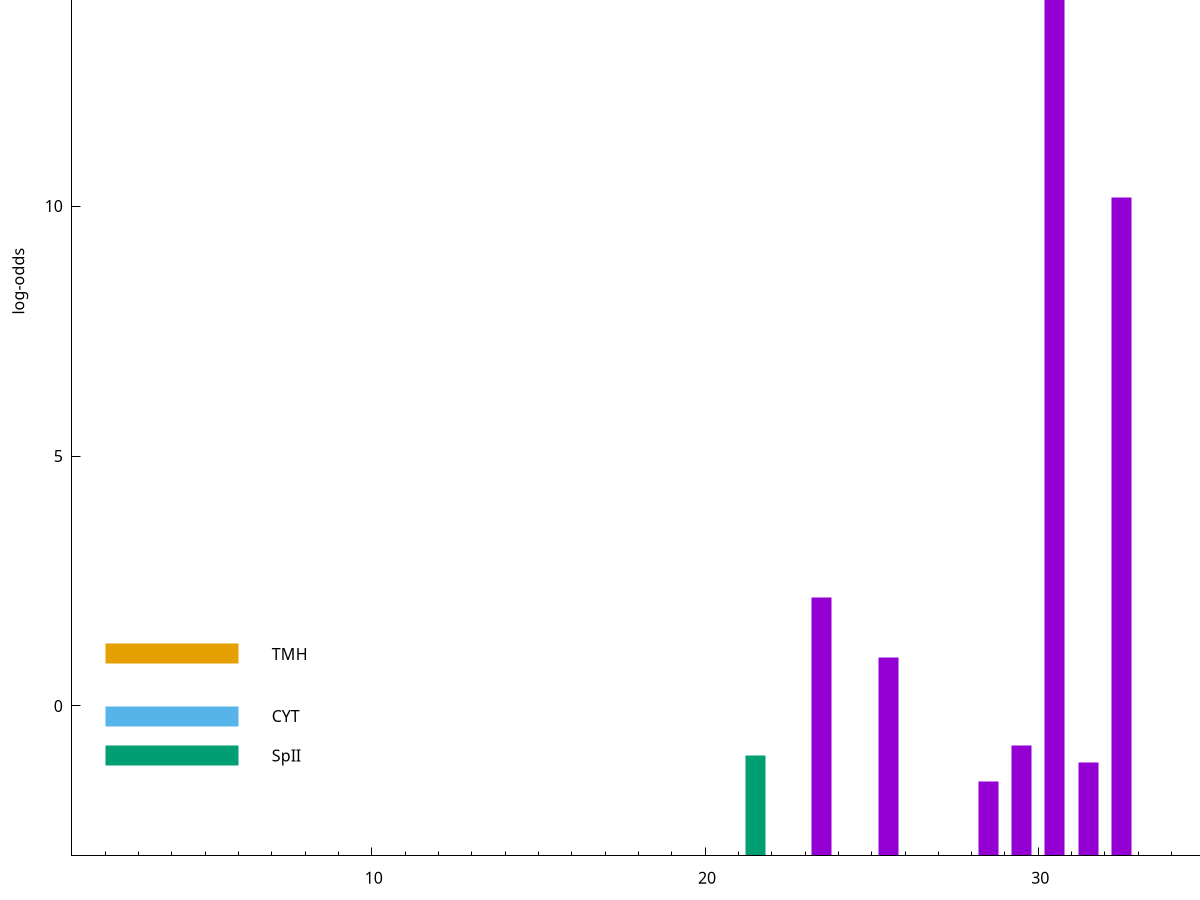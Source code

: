 set title "LipoP predictions for SRR4017915.gff"
set size 2., 1.4
set xrange [1:70] 
set mxtics 10
set yrange [-3:20]
set y2range [0:23]
set ylabel "log-odds"
set term postscript eps color solid "Helvetica" 30
set output "SRR4017915.gff1.eps"
set arrow from 2,14.4627 to 6,14.4627 nohead lt 1 lw 20
set label "SpI" at 7,14.4627
set arrow from 2,1.04118 to 6,1.04118 nohead lt 4 lw 20
set label "TMH" at 7,1.04118
set arrow from 2,-0.200913 to 6,-0.200913 nohead lt 3 lw 20
set label "CYT" at 7,-0.200913
set arrow from 2,-0.991255 to 6,-0.991255 nohead lt 2 lw 20
set label "SpII" at 7,-0.991255
set arrow from 2,14.4627 to 6,14.4627 nohead lt 1 lw 20
set label "SpI" at 7,14.4627
# NOTE: The scores below are the log-odds scores with the threshold
# NOTE: subtracted (a hack to make gnuplot make the histogram all
# NOTE: look nice).
plot "-" axes x1y2 title "" with impulses lt 2 lw 20, "-" axes x1y2 title "" with impulses lt 1 lw 20
21.500000 2.008745
e
30.500000 17.385900
32.500000 13.180200
23.500000 5.166490
35.500000 4.475750
25.500000 3.972647
29.500000 2.208869
31.500000 1.861520
28.500000 1.495090
e
exit
